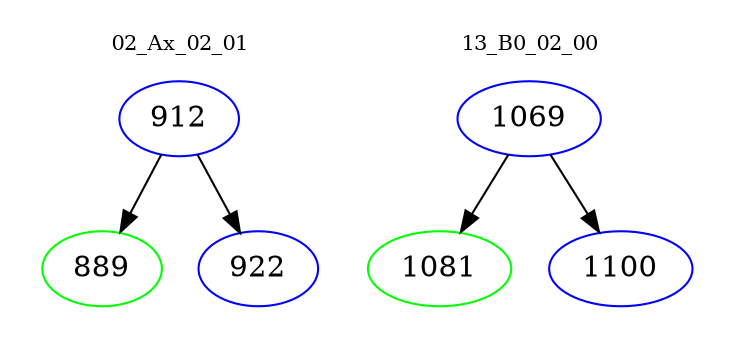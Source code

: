 digraph{
subgraph cluster_0 {
color = white
label = "02_Ax_02_01";
fontsize=10;
T0_912 [label="912", color="blue"]
T0_912 -> T0_889 [color="black"]
T0_889 [label="889", color="green"]
T0_912 -> T0_922 [color="black"]
T0_922 [label="922", color="blue"]
}
subgraph cluster_1 {
color = white
label = "13_B0_02_00";
fontsize=10;
T1_1069 [label="1069", color="blue"]
T1_1069 -> T1_1081 [color="black"]
T1_1081 [label="1081", color="green"]
T1_1069 -> T1_1100 [color="black"]
T1_1100 [label="1100", color="blue"]
}
}
